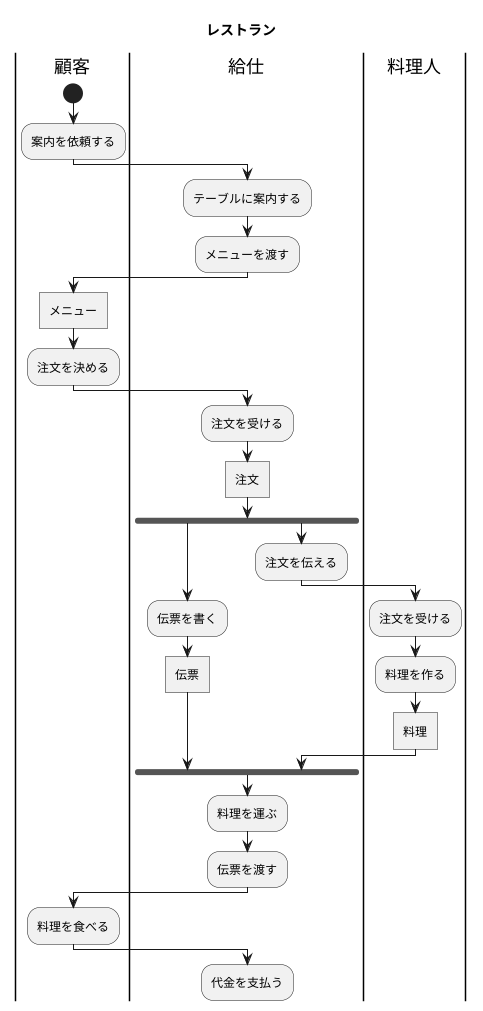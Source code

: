 @startuml　　
title レストラン
|顧客|
start
:案内を依頼する;
|給仕|
:テーブルに案内する;
:メニューを渡す;
|顧客|
:メニュー]
:注文を決める;
|給仕|
:注文を受ける;
:注文]
fork
:伝票を書く;
:伝票]
fork again
:注文を伝える;
|料理人|

:注文を受ける;
:料理を作る;
:料理]
|給仕|
end fork
:料理を運ぶ;
:伝票を渡す;
|顧客|
:料理を食べる;
|給仕|
:代金を支払う;